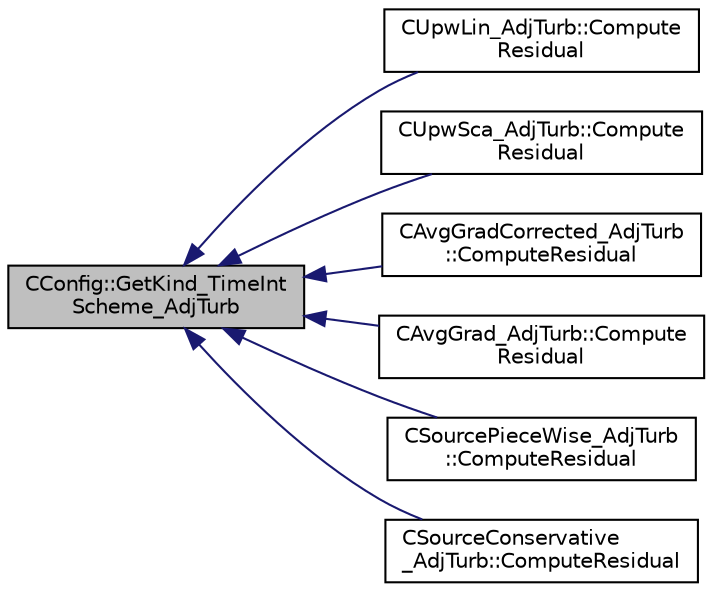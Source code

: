 digraph "CConfig::GetKind_TimeIntScheme_AdjTurb"
{
  edge [fontname="Helvetica",fontsize="10",labelfontname="Helvetica",labelfontsize="10"];
  node [fontname="Helvetica",fontsize="10",shape=record];
  rankdir="LR";
  Node5629 [label="CConfig::GetKind_TimeInt\lScheme_AdjTurb",height=0.2,width=0.4,color="black", fillcolor="grey75", style="filled", fontcolor="black"];
  Node5629 -> Node5630 [dir="back",color="midnightblue",fontsize="10",style="solid",fontname="Helvetica"];
  Node5630 [label="CUpwLin_AdjTurb::Compute\lResidual",height=0.2,width=0.4,color="black", fillcolor="white", style="filled",URL="$class_c_upw_lin___adj_turb.html#a586f979fa272a2e3181faea84a89202f",tooltip="Compute the adjoint upwind flux between two nodes i and j. "];
  Node5629 -> Node5631 [dir="back",color="midnightblue",fontsize="10",style="solid",fontname="Helvetica"];
  Node5631 [label="CUpwSca_AdjTurb::Compute\lResidual",height=0.2,width=0.4,color="black", fillcolor="white", style="filled",URL="$class_c_upw_sca___adj_turb.html#af0a035273c70fd76877f1cea8c4f56bc"];
  Node5629 -> Node5632 [dir="back",color="midnightblue",fontsize="10",style="solid",fontname="Helvetica"];
  Node5632 [label="CAvgGradCorrected_AdjTurb\l::ComputeResidual",height=0.2,width=0.4,color="black", fillcolor="white", style="filled",URL="$class_c_avg_grad_corrected___adj_turb.html#a519400edf197a7d64cdb53af8d771077",tooltip="Compute the adjoint turbulent residual using average of gradients and a derivative correction..."];
  Node5629 -> Node5633 [dir="back",color="midnightblue",fontsize="10",style="solid",fontname="Helvetica"];
  Node5633 [label="CAvgGrad_AdjTurb::Compute\lResidual",height=0.2,width=0.4,color="black", fillcolor="white", style="filled",URL="$class_c_avg_grad___adj_turb.html#a966a759aa6a5933128a6a00f8e637193",tooltip="Compute the adjoint turbulent residual using average of gradients and a derivative correction..."];
  Node5629 -> Node5634 [dir="back",color="midnightblue",fontsize="10",style="solid",fontname="Helvetica"];
  Node5634 [label="CSourcePieceWise_AdjTurb\l::ComputeResidual",height=0.2,width=0.4,color="black", fillcolor="white", style="filled",URL="$class_c_source_piece_wise___adj_turb.html#aa05da39768b27c31284576862b49259c",tooltip="Source term integration of the adjoint turbulence equation. "];
  Node5629 -> Node5635 [dir="back",color="midnightblue",fontsize="10",style="solid",fontname="Helvetica"];
  Node5635 [label="CSourceConservative\l_AdjTurb::ComputeResidual",height=0.2,width=0.4,color="black", fillcolor="white", style="filled",URL="$class_c_source_conservative___adj_turb.html#a65fe7e7d87912a40de3abfd81f2da196",tooltip="Source term integration using a conservative scheme. "];
}
